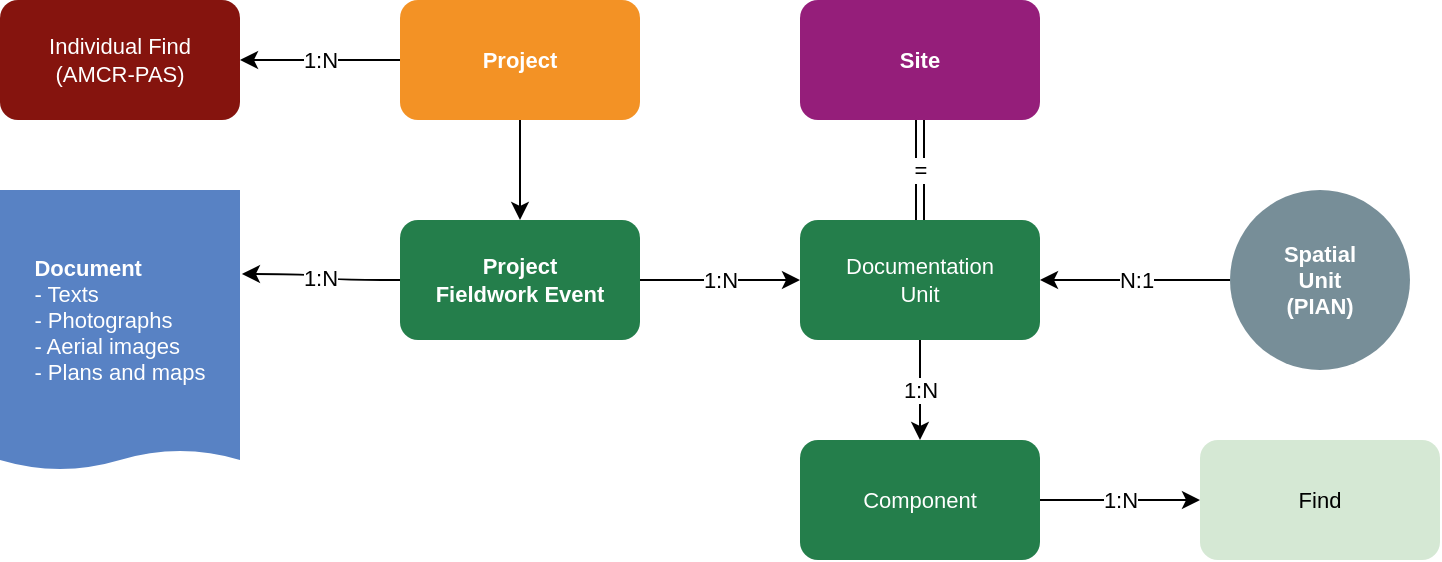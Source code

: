 <mxfile version="20.8.14" type="device"><diagram id="t6vrWUI78h-TwgUPBxFU" name="Page-1"><mxGraphModel dx="977" dy="538" grid="1" gridSize="10" guides="1" tooltips="1" connect="1" arrows="1" fold="1" page="1" pageScale="1" pageWidth="1169" pageHeight="827" math="0" shadow="0"><root><mxCell id="0"/><mxCell id="1" parent="0"/><mxCell id="LLLoODNHiZqRox_9jjp0-7" value="&lt;div style=&quot;font-size: 11px;&quot; align=&quot;left&quot;&gt;&lt;b style=&quot;font-size: 11px;&quot;&gt;Document&lt;/b&gt;&lt;br style=&quot;font-size: 11px;&quot;&gt;&lt;/div&gt;&lt;div style=&quot;font-size: 11px;&quot; align=&quot;left&quot;&gt;&lt;span style=&quot;font-weight: normal; font-size: 11px;&quot;&gt;- Texts&lt;br style=&quot;font-size: 11px;&quot;&gt;- Photographs&lt;br style=&quot;font-size: 11px;&quot;&gt;- Aerial images&lt;br style=&quot;font-size: 11px;&quot;&gt;- Plans and maps&lt;/span&gt;&lt;br style=&quot;font-size: 11px;&quot;&gt;&lt;/div&gt;" style="shape=document;whiteSpace=wrap;html=1;boundedLbl=1;fontStyle=1;fillColor=#5882C4;strokeColor=none;size=0.071;fontFamily=Helvetica;fontSize=11;fontColor=#FFFFFF;" parent="1" vertex="1"><mxGeometry x="20" y="115" width="120" height="140" as="geometry"/></mxCell><mxCell id="LLLoODNHiZqRox_9jjp0-21" value="N:1" style="edgeStyle=orthogonalEdgeStyle;curved=1;rounded=0;orthogonalLoop=1;jettySize=auto;html=1;entryX=1;entryY=0.5;entryDx=0;entryDy=0;exitX=0;exitY=0.5;exitDx=0;exitDy=0;fontFamily=Helvetica;fontSize=11;fontColor=#000000;" parent="1" source="LLLoODNHiZqRox_9jjp0-20" target="LLLoODNHiZqRox_9jjp0-13" edge="1"><mxGeometry relative="1" as="geometry"><mxPoint x="560" y="210" as="sourcePoint"/></mxGeometry></mxCell><mxCell id="LLLoODNHiZqRox_9jjp0-23" value="&lt;div style=&quot;font-size: 11px;&quot;&gt;1:N&lt;/div&gt;" style="edgeStyle=orthogonalEdgeStyle;curved=1;rounded=0;orthogonalLoop=1;jettySize=auto;html=1;fontFamily=Helvetica;fontSize=11;exitX=0.5;exitY=1;exitDx=0;exitDy=0;fontColor=#000000;" parent="1" source="LLLoODNHiZqRox_9jjp0-13" target="LLLoODNHiZqRox_9jjp0-22" edge="1"><mxGeometry relative="1" as="geometry"/></mxCell><mxCell id="LLLoODNHiZqRox_9jjp0-13" value="Documentation&lt;br style=&quot;font-size: 11px;&quot;&gt;&lt;div style=&quot;font-size: 11px;&quot;&gt;Unit&lt;/div&gt;" style="whiteSpace=wrap;html=1;fillColor=#247E4B;strokeColor=none;rounded=1;fontStyle=0;fontFamily=Helvetica;fontSize=11;fontColor=#FFFFFF;" parent="1" vertex="1"><mxGeometry x="420" y="130" width="120" height="60" as="geometry"/></mxCell><mxCell id="LLLoODNHiZqRox_9jjp0-20" value="Spatial&lt;br style=&quot;font-size: 11px;&quot;&gt;Unit&lt;br style=&quot;font-size: 11px;&quot;&gt;(PIAN)" style="ellipse;whiteSpace=wrap;html=1;fillColor=#778E98;strokeColor=none;rounded=0;fontStyle=1;fontFamily=Helvetica;fontSize=11;fontColor=#FFFFFF;" parent="1" vertex="1"><mxGeometry x="635" y="115" width="90" height="90" as="geometry"/></mxCell><mxCell id="LLLoODNHiZqRox_9jjp0-25" value="1:N" style="edgeStyle=orthogonalEdgeStyle;curved=1;rounded=0;orthogonalLoop=1;jettySize=auto;html=1;fontFamily=Helvetica;fontSize=11;fontColor=#000000;" parent="1" source="LLLoODNHiZqRox_9jjp0-22" target="LLLoODNHiZqRox_9jjp0-24" edge="1"><mxGeometry relative="1" as="geometry"/></mxCell><mxCell id="LLLoODNHiZqRox_9jjp0-22" value="Component" style="whiteSpace=wrap;html=1;fillColor=#247E4B;strokeColor=none;rounded=1;fontStyle=0;fontFamily=Helvetica;fontSize=11;fontColor=#FFFFFF;" parent="1" vertex="1"><mxGeometry x="420" y="240" width="120" height="60" as="geometry"/></mxCell><mxCell id="LLLoODNHiZqRox_9jjp0-24" value="Find" style="whiteSpace=wrap;html=1;fillColor=#d5e8d4;strokeColor=none;rounded=1;fontStyle=0;fontFamily=Helvetica;fontSize=11;" parent="1" vertex="1"><mxGeometry x="620" y="240" width="120" height="60" as="geometry"/></mxCell><mxCell id="LLLoODNHiZqRox_9jjp0-42" value="=" style="edgeStyle=orthogonalEdgeStyle;curved=1;rounded=0;orthogonalLoop=1;jettySize=auto;html=1;exitX=0.5;exitY=1;exitDx=0;exitDy=0;entryX=0.5;entryY=0;entryDx=0;entryDy=0;elbow=vertical;shape=link;fontFamily=Helvetica;fontSize=11;fontColor=#000000;" parent="1" source="LLLoODNHiZqRox_9jjp0-26" target="LLLoODNHiZqRox_9jjp0-13" edge="1"><mxGeometry relative="1" as="geometry"/></mxCell><mxCell id="LLLoODNHiZqRox_9jjp0-26" value="Site" style="rounded=1;whiteSpace=wrap;html=1;fontStyle=1;fillColor=#951E7A;strokeColor=none;fontFamily=Helvetica;fontSize=11;fontColor=#FFFFFF;" parent="1" vertex="1"><mxGeometry x="420" y="20" width="120" height="60" as="geometry"/></mxCell><mxCell id="LLLoODNHiZqRox_9jjp0-41" value="1:N" style="rounded=0;orthogonalLoop=1;jettySize=auto;html=1;exitX=1;exitY=0.5;exitDx=0;exitDy=0;entryX=0;entryY=0.5;entryDx=0;entryDy=0;edgeStyle=orthogonalEdgeStyle;elbow=vertical;curved=1;fontFamily=Helvetica;fontSize=11;fontColor=#000000;" parent="1" source="LLLoODNHiZqRox_9jjp0-40" target="LLLoODNHiZqRox_9jjp0-13" edge="1"><mxGeometry relative="1" as="geometry"/></mxCell><mxCell id="LLLoODNHiZqRox_9jjp0-47" value="1:N" style="rounded=0;orthogonalLoop=1;jettySize=auto;html=1;exitX=0;exitY=0.5;exitDx=0;exitDy=0;elbow=vertical;edgeStyle=orthogonalEdgeStyle;entryX=1.008;entryY=0.3;entryDx=0;entryDy=0;entryPerimeter=0;curved=1;fontFamily=Helvetica;fontSize=11;fontColor=#000000;" parent="1" source="LLLoODNHiZqRox_9jjp0-40" target="LLLoODNHiZqRox_9jjp0-7" edge="1"><mxGeometry relative="1" as="geometry"/></mxCell><mxCell id="LLLoODNHiZqRox_9jjp0-40" value="Project &lt;br style=&quot;font-size: 11px;&quot;&gt;Fieldwork Event" style="rounded=1;whiteSpace=wrap;html=1;fontStyle=1;fillColor=#247E4B;strokeColor=none;fontFamily=Helvetica;fontSize=11;fontColor=#FFFFFF;" parent="1" vertex="1"><mxGeometry x="220" y="130" width="120" height="60" as="geometry"/></mxCell><mxCell id="LLLoODNHiZqRox_9jjp0-43" value="1:N" style="edgeStyle=orthogonalEdgeStyle;curved=1;rounded=0;orthogonalLoop=1;jettySize=auto;html=1;fontFamily=Helvetica;fontSize=11;fontColor=#000000;" parent="1" source="LLLoODNHiZqRox_9jjp0-44" target="LLLoODNHiZqRox_9jjp0-45" edge="1"><mxGeometry relative="1" as="geometry"/></mxCell><mxCell id="LLLoODNHiZqRox_9jjp0-46" value="1:N" style="edgeStyle=orthogonalEdgeStyle;curved=1;rounded=0;orthogonalLoop=1;jettySize=auto;html=1;exitX=0.5;exitY=1;exitDx=0;exitDy=0;entryX=0.5;entryY=0;entryDx=0;entryDy=0;elbow=vertical;fontFamily=Helvetica;fontSize=11;fontColor=#000000;labelBackgroundColor=#FFFFFF;" parent="1" source="LLLoODNHiZqRox_9jjp0-44" target="LLLoODNHiZqRox_9jjp0-40" edge="1"><mxGeometry relative="1" as="geometry"><Array as="points"><mxPoint x="280" y="40"/><mxPoint x="280" y="40"/></Array></mxGeometry></mxCell><mxCell id="LLLoODNHiZqRox_9jjp0-44" value="Project" style="rounded=1;whiteSpace=wrap;html=1;fontStyle=1;fillColor=#F39225;strokeColor=none;fontFamily=Helvetica;fontSize=11;fontColor=#FFFFFF;" parent="1" vertex="1"><mxGeometry x="220" y="20" width="120" height="60" as="geometry"/></mxCell><mxCell id="LLLoODNHiZqRox_9jjp0-45" value="Individual Find&lt;br style=&quot;font-size: 11px;&quot;&gt;(AMCR-PAS)" style="whiteSpace=wrap;html=1;fillColor=#85140E;strokeColor=none;rounded=1;fontStyle=0;fontFamily=Helvetica;fontSize=11;fontColor=#FFFFFF;" parent="1" vertex="1"><mxGeometry x="20" y="20" width="120" height="60" as="geometry"/></mxCell></root></mxGraphModel></diagram></mxfile>